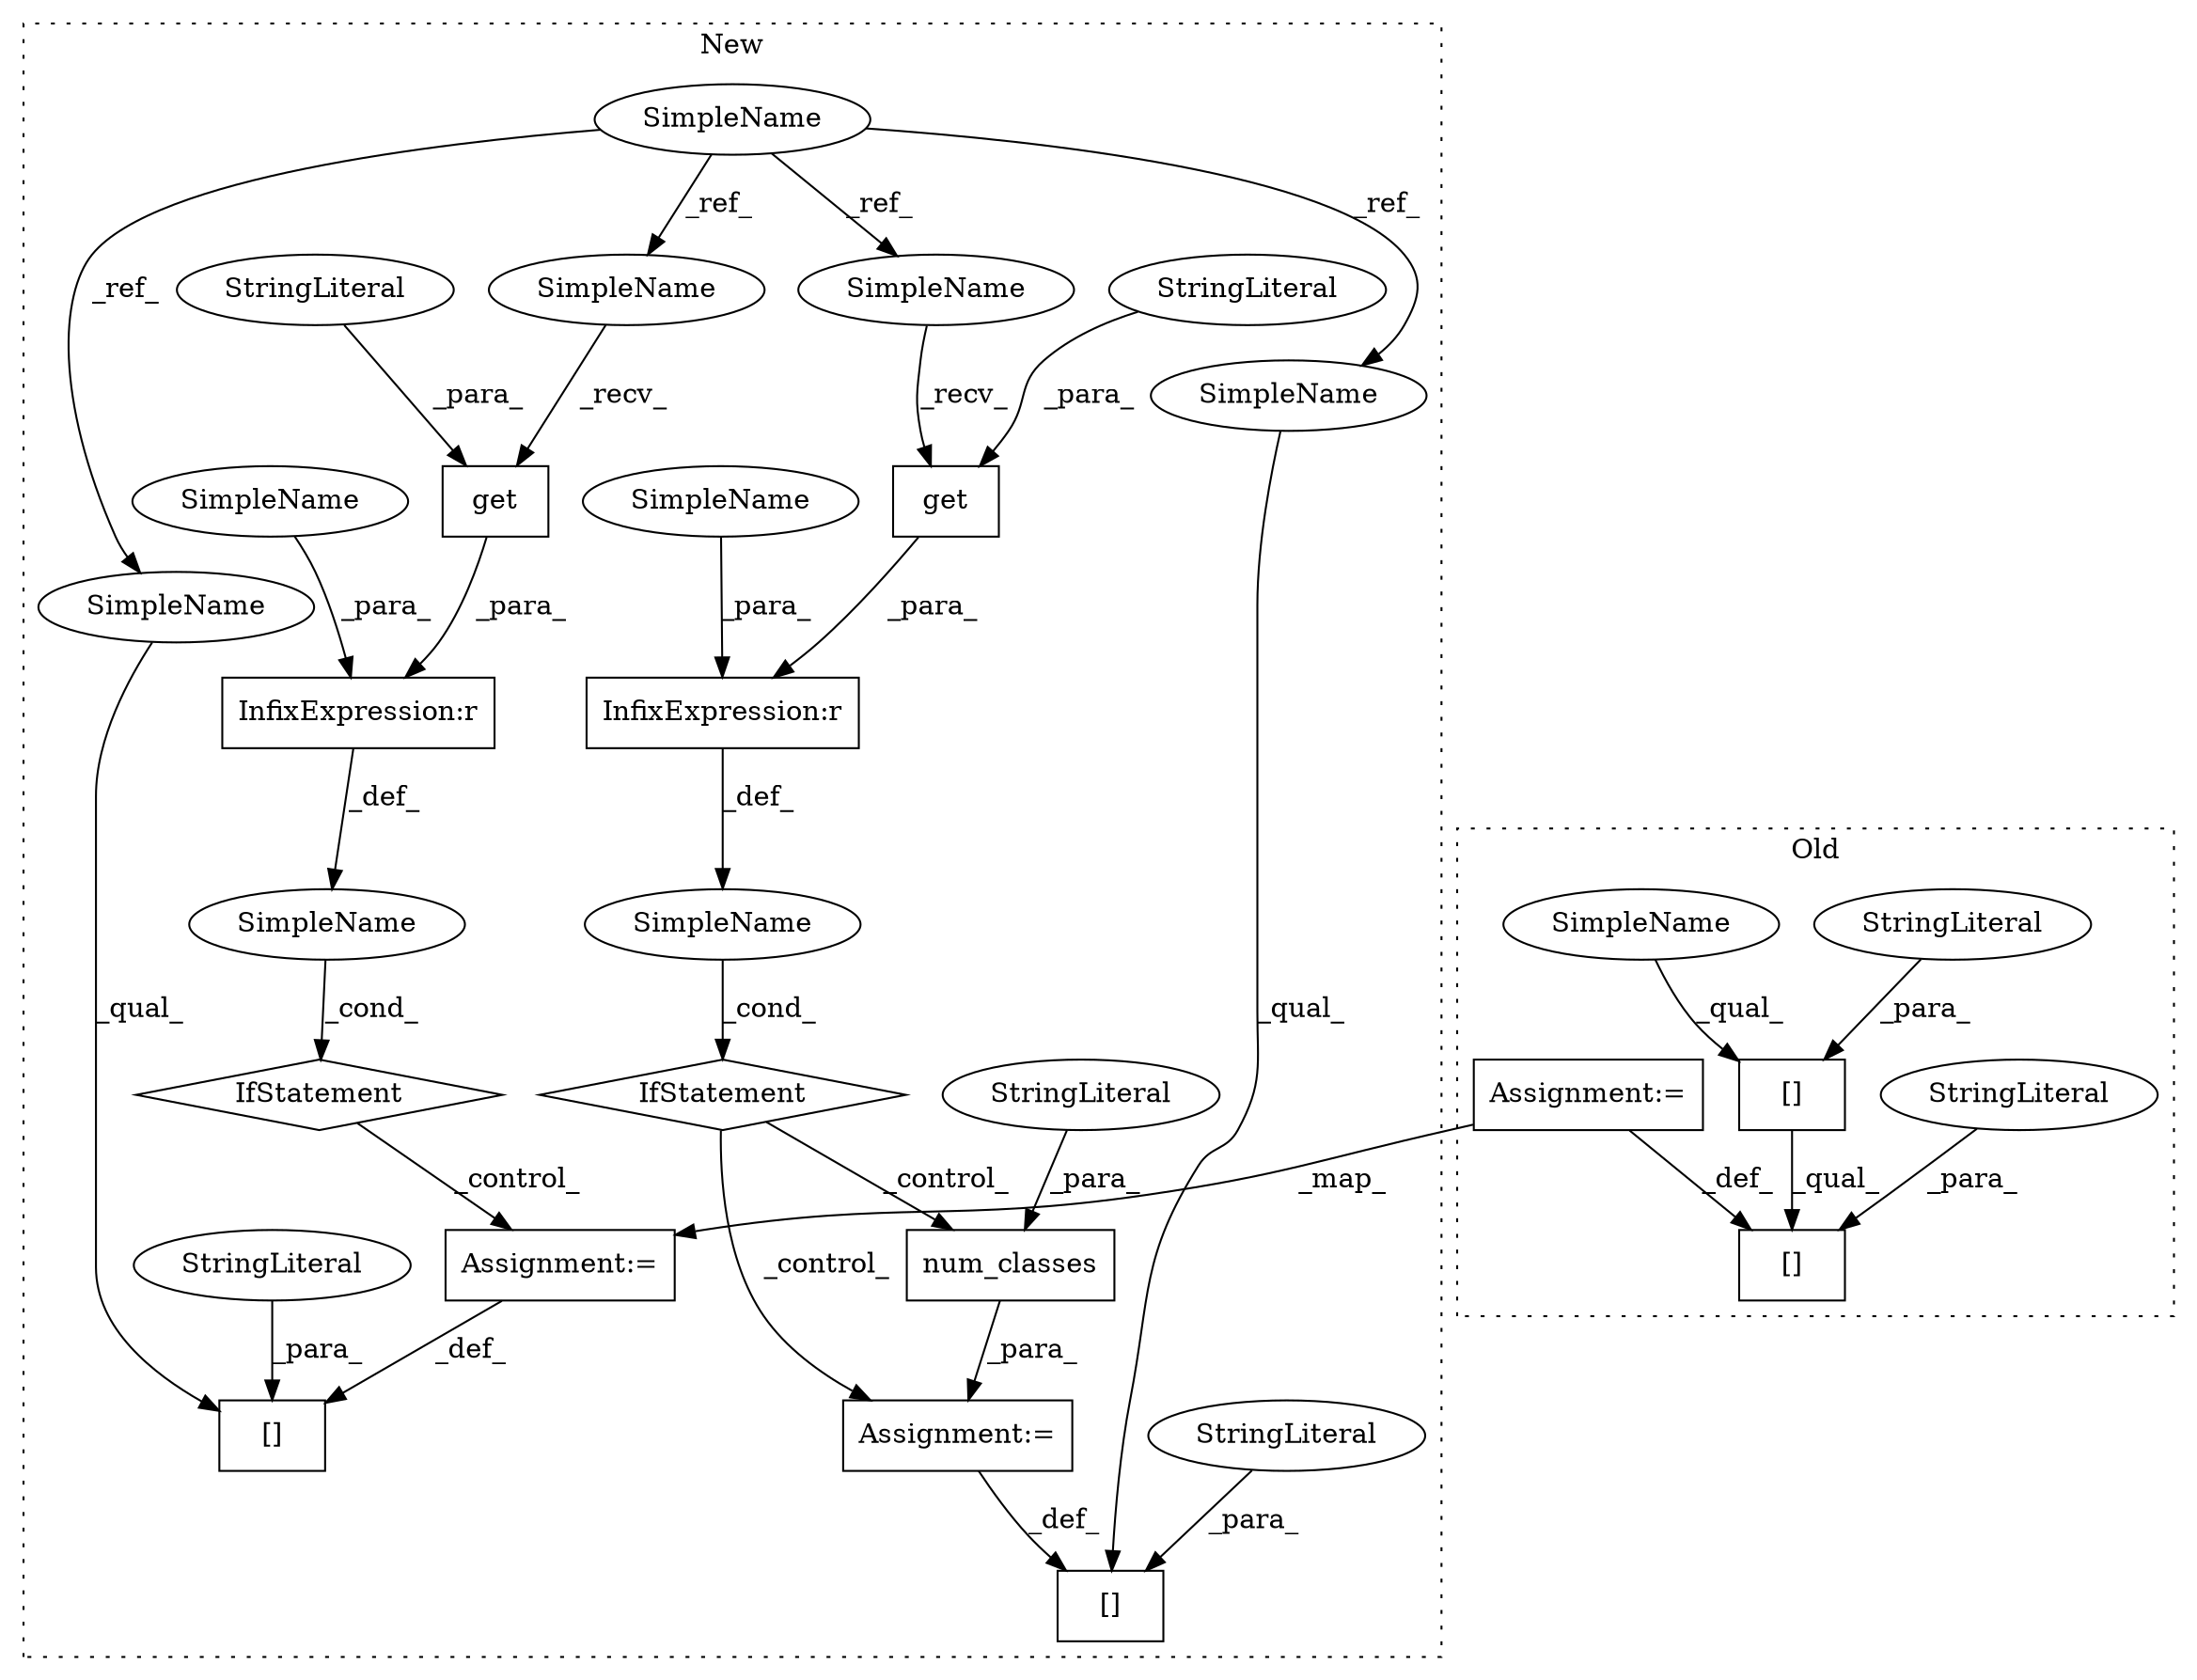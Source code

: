 digraph G {
subgraph cluster0 {
1 [label="[]" a="2" s="970,994" l="15,1" shape="box"];
3 [label="StringLiteral" a="45" s="985" l="9" shape="ellipse"];
7 [label="[]" a="2" s="970,983" l="7,1" shape="box"];
8 [label="StringLiteral" a="45" s="977" l="6" shape="ellipse"];
22 [label="Assignment:=" a="7" s="995" l="1" shape="box"];
29 [label="SimpleName" a="42" s="970" l="6" shape="ellipse"];
label = "Old";
style="dotted";
}
subgraph cluster1 {
2 [label="num_classes" a="32" s="1152,1173" l="12,1" shape="box"];
4 [label="[]" a="2" s="1124,1145" l="7,1" shape="box"];
5 [label="StringLiteral" a="45" s="1131" l="14" shape="ellipse"];
6 [label="StringLiteral" a="45" s="1164" l="9" shape="ellipse"];
9 [label="SimpleName" a="42" s="930" l="6" shape="ellipse"];
10 [label="get" a="32" s="1087,1105" l="4,1" shape="box"];
11 [label="[]" a="2" s="1016,1035" l="7,1" shape="box"];
12 [label="InfixExpression:r" a="27" s="1106" l="4" shape="box"];
13 [label="SimpleName" a="42" s="" l="" shape="ellipse"];
14 [label="IfStatement" a="25" s="1076,1114" l="4,2" shape="diamond"];
15 [label="get" a="32" s="981,997" l="4,1" shape="box"];
16 [label="InfixExpression:r" a="27" s="998" l="4" shape="box"];
17 [label="IfStatement" a="25" s="970,1006" l="4,2" shape="diamond"];
18 [label="StringLiteral" a="45" s="1091" l="14" shape="ellipse"];
19 [label="StringLiteral" a="45" s="985" l="12" shape="ellipse"];
20 [label="SimpleName" a="42" s="" l="" shape="ellipse"];
21 [label="Assignment:=" a="7" s="1036" l="1" shape="box"];
23 [label="Assignment:=" a="7" s="1146" l="1" shape="box"];
24 [label="StringLiteral" a="45" s="1023" l="12" shape="ellipse"];
25 [label="SimpleName" a="42" s="1016" l="6" shape="ellipse"];
26 [label="SimpleName" a="42" s="1124" l="6" shape="ellipse"];
27 [label="SimpleName" a="42" s="1080" l="6" shape="ellipse"];
28 [label="SimpleName" a="42" s="974" l="6" shape="ellipse"];
30 [label="SimpleName" a="42" s="1110" l="4" shape="ellipse"];
31 [label="SimpleName" a="42" s="1002" l="4" shape="ellipse"];
label = "New";
style="dotted";
}
2 -> 23 [label="_para_"];
3 -> 1 [label="_para_"];
5 -> 4 [label="_para_"];
6 -> 2 [label="_para_"];
7 -> 1 [label="_qual_"];
8 -> 7 [label="_para_"];
9 -> 27 [label="_ref_"];
9 -> 26 [label="_ref_"];
9 -> 25 [label="_ref_"];
9 -> 28 [label="_ref_"];
10 -> 12 [label="_para_"];
12 -> 13 [label="_def_"];
13 -> 14 [label="_cond_"];
14 -> 23 [label="_control_"];
14 -> 2 [label="_control_"];
15 -> 16 [label="_para_"];
16 -> 20 [label="_def_"];
17 -> 21 [label="_control_"];
18 -> 10 [label="_para_"];
19 -> 15 [label="_para_"];
20 -> 17 [label="_cond_"];
21 -> 11 [label="_def_"];
22 -> 1 [label="_def_"];
22 -> 21 [label="_map_"];
23 -> 4 [label="_def_"];
24 -> 11 [label="_para_"];
25 -> 11 [label="_qual_"];
26 -> 4 [label="_qual_"];
27 -> 10 [label="_recv_"];
28 -> 15 [label="_recv_"];
29 -> 7 [label="_qual_"];
30 -> 12 [label="_para_"];
31 -> 16 [label="_para_"];
}